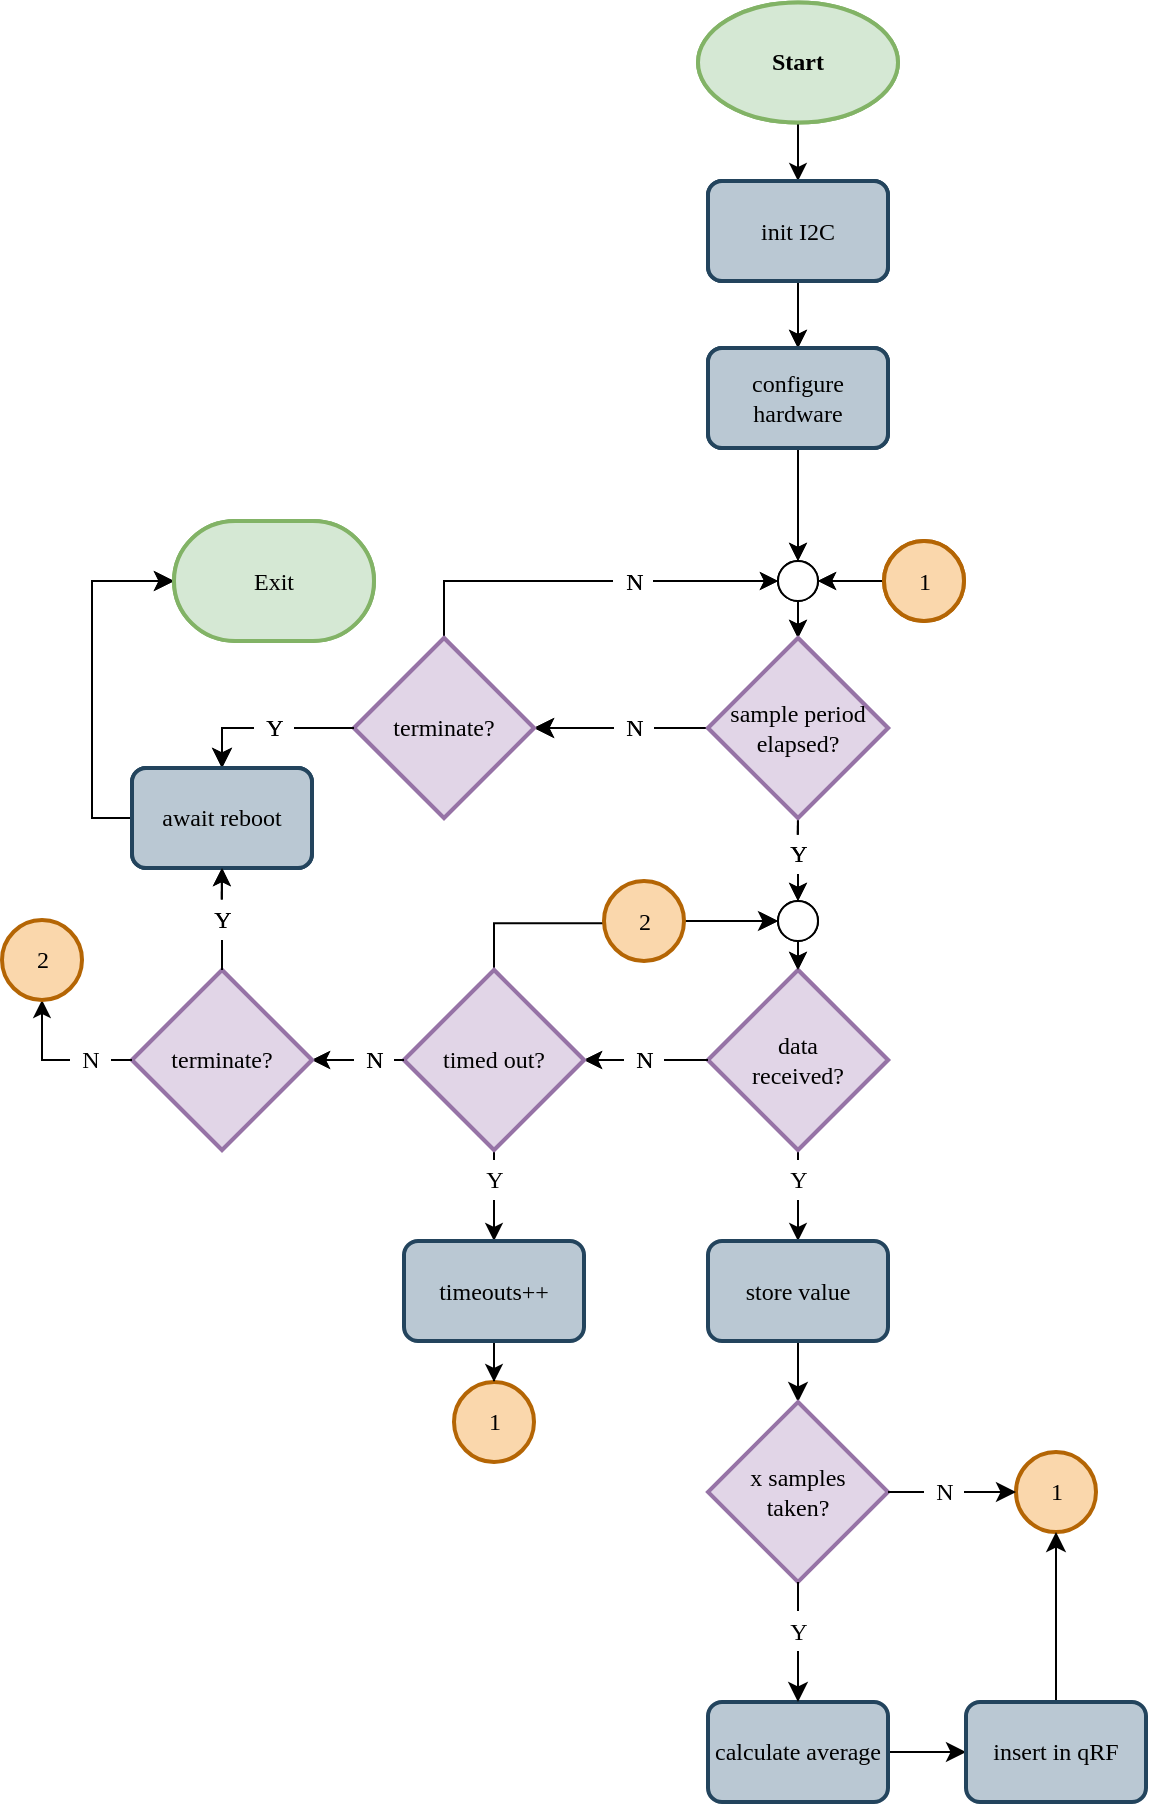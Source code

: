 <mxfile version="12.3.2" type="device" pages="1"><diagram id="vXdH0S8YqX3_sipvJm4k" name="1"><mxGraphModel dx="1673" dy="979" grid="1" gridSize="10" guides="1" tooltips="1" connect="1" arrows="1" fold="1" page="1" pageScale="1" pageWidth="1169" pageHeight="827" math="0" shadow="0"><root><mxCell id="0"/><mxCell id="1" parent="0"/><mxCell id="6Pos_xS77apvVbocdfTv-4" value="Start" style="strokeWidth=2;html=1;shape=mxgraph.flowchart.start_1;whiteSpace=wrap;fillColor=#d5e8d4;strokeColor=#82b366;fontStyle=1;fontFamily=Consolas;" parent="1" vertex="1"><mxGeometry x="624" y="230.25" width="100" height="60" as="geometry"/></mxCell><mxCell id="6Pos_xS77apvVbocdfTv-24" style="edgeStyle=orthogonalEdgeStyle;rounded=0;orthogonalLoop=1;jettySize=auto;html=1;exitX=0.5;exitY=1;exitDx=0;exitDy=0;exitPerimeter=0;entryX=0.5;entryY=0;entryDx=0;entryDy=0;fontFamily=Consolas;" parent="1" source="z_6hdoUk1kzwaXG-YL4Q-9" target="z_6hdoUk1kzwaXG-YL4Q-55" edge="1"><mxGeometry relative="1" as="geometry"><mxPoint x="672" y="844.5" as="targetPoint"/></mxGeometry></mxCell><mxCell id="hB-7Ol5vUf83jxwNDLM4-17" style="edgeStyle=orthogonalEdgeStyle;rounded=0;orthogonalLoop=1;jettySize=auto;html=1;exitX=0;exitY=0.5;exitDx=0;exitDy=0;exitPerimeter=0;fontFamily=Consolas;" parent="1" source="z_6hdoUk1kzwaXG-YL4Q-7" target="5N7eKwdQCnaQDBQl-9mk-26" edge="1"><mxGeometry relative="1" as="geometry"><mxPoint x="672" y="674.5" as="targetPoint"/><Array as="points"><mxPoint x="522" y="759.5"/></Array></mxGeometry></mxCell><mxCell id="6Pos_xS77apvVbocdfTv-21" value="data&lt;br&gt;received?" style="strokeWidth=2;html=1;shape=mxgraph.flowchart.decision;whiteSpace=wrap;fillColor=#e1d5e7;strokeColor=#9673a6;fontFamily=Consolas;" parent="1" vertex="1"><mxGeometry x="629" y="714" width="90" height="90" as="geometry"/></mxCell><mxCell id="hB-7Ol5vUf83jxwNDLM4-15" style="edgeStyle=orthogonalEdgeStyle;rounded=0;orthogonalLoop=1;jettySize=auto;html=1;exitX=0.5;exitY=1;exitDx=0;exitDy=0;exitPerimeter=0;entryX=0.5;entryY=0;entryDx=0;entryDy=0;entryPerimeter=0;fontFamily=Consolas;" parent="1" source="5N7eKwdQCnaQDBQl-9mk-2" target="6Pos_xS77apvVbocdfTv-21" edge="1"><mxGeometry relative="1" as="geometry"/></mxCell><mxCell id="HOdp4e5Cy5gZrTOKMcvI-8" style="edgeStyle=orthogonalEdgeStyle;rounded=0;orthogonalLoop=1;jettySize=auto;html=1;exitX=0.5;exitY=1;exitDx=0;exitDy=0;entryX=0.5;entryY=0;entryDx=0;entryDy=0;fontFamily=Consolas;" parent="1" source="z_6hdoUk1kzwaXG-YL4Q-53" target="z_6hdoUk1kzwaXG-YL4Q-54" edge="1"><mxGeometry relative="1" as="geometry"><mxPoint x="672" y="373.25" as="sourcePoint"/><mxPoint x="672" y="403.25" as="targetPoint"/><Array as="points"/></mxGeometry></mxCell><mxCell id="hB-7Ol5vUf83jxwNDLM4-10" style="edgeStyle=orthogonalEdgeStyle;rounded=0;orthogonalLoop=1;jettySize=auto;html=1;exitX=0.5;exitY=1;exitDx=0;exitDy=0;entryX=0.5;entryY=0;entryDx=0;entryDy=0;entryPerimeter=0;fontFamily=Consolas;" parent="1" source="5N7eKwdQCnaQDBQl-9mk-5" target="z_6hdoUk1kzwaXG-YL4Q-22" edge="1"><mxGeometry relative="1" as="geometry"><mxPoint x="671.857" y="489.143" as="sourcePoint"/><Array as="points"/><mxPoint x="672" y="543.167" as="targetPoint"/></mxGeometry></mxCell><mxCell id="5N7eKwdQCnaQDBQl-9mk-2" value="" style="ellipse;whiteSpace=wrap;html=1;aspect=fixed;fontFamily=Consolas;" parent="1" vertex="1"><mxGeometry x="664" y="679.5" width="20" height="20" as="geometry"/></mxCell><mxCell id="5N7eKwdQCnaQDBQl-9mk-3" style="edgeStyle=orthogonalEdgeStyle;rounded=0;orthogonalLoop=1;jettySize=auto;html=1;exitX=0.5;exitY=1;exitDx=0;exitDy=0;exitPerimeter=0;entryX=0.5;entryY=0;entryDx=0;entryDy=0;entryPerimeter=0;fontFamily=Consolas;" parent="1" source="6Pos_xS77apvVbocdfTv-25" target="5N7eKwdQCnaQDBQl-9mk-2" edge="1"><mxGeometry relative="1" as="geometry"><mxPoint x="672" y="658" as="sourcePoint"/><mxPoint x="672" y="690" as="targetPoint"/></mxGeometry></mxCell><mxCell id="5N7eKwdQCnaQDBQl-9mk-5" value="" style="ellipse;whiteSpace=wrap;html=1;aspect=fixed;fontFamily=Consolas;" parent="1" vertex="1"><mxGeometry x="664" y="509.5" width="20" height="20" as="geometry"/></mxCell><mxCell id="z_6hdoUk1kzwaXG-YL4Q-28" style="edgeStyle=orthogonalEdgeStyle;rounded=0;orthogonalLoop=1;jettySize=auto;html=1;exitX=0;exitY=0.5;exitDx=0;exitDy=0;exitPerimeter=0;entryX=1;entryY=0.5;entryDx=0;entryDy=0;entryPerimeter=0;startArrow=none;startFill=0;endArrow=classic;endFill=1;fontFamily=Consolas;" parent="1" source="z_6hdoUk1kzwaXG-YL4Q-31" target="z_6hdoUk1kzwaXG-YL4Q-27" edge="1"><mxGeometry relative="1" as="geometry"/></mxCell><mxCell id="z_6hdoUk1kzwaXG-YL4Q-29" style="edgeStyle=orthogonalEdgeStyle;rounded=0;orthogonalLoop=1;jettySize=auto;html=1;exitX=0.5;exitY=1;exitDx=0;exitDy=0;exitPerimeter=0;entryX=0.5;entryY=0;entryDx=0;entryDy=0;startArrow=none;startFill=0;endArrow=classic;endFill=1;fontFamily=Consolas;" parent="1" source="z_6hdoUk1kzwaXG-YL4Q-10" target="z_6hdoUk1kzwaXG-YL4Q-56" edge="1"><mxGeometry relative="1" as="geometry"><mxPoint x="522.143" y="849.357" as="targetPoint"/></mxGeometry></mxCell><mxCell id="z_6hdoUk1kzwaXG-YL4Q-46" style="edgeStyle=orthogonalEdgeStyle;rounded=0;orthogonalLoop=1;jettySize=auto;html=1;exitX=0.5;exitY=0;exitDx=0;exitDy=0;exitPerimeter=0;entryX=-0.005;entryY=0.557;entryDx=0;entryDy=0;entryPerimeter=0;startArrow=none;startFill=0;endArrow=none;endFill=0;endSize=7;fontFamily=Consolas;" parent="1" source="5N7eKwdQCnaQDBQl-9mk-26" target="5N7eKwdQCnaQDBQl-9mk-28" edge="1"><mxGeometry relative="1" as="geometry"/></mxCell><mxCell id="5N7eKwdQCnaQDBQl-9mk-26" value="timed out?" style="strokeWidth=2;html=1;shape=mxgraph.flowchart.decision;whiteSpace=wrap;fillColor=#e1d5e7;strokeColor=#9673a6;fontFamily=Consolas;" parent="1" vertex="1"><mxGeometry x="477" y="714" width="90" height="90" as="geometry"/></mxCell><mxCell id="5N7eKwdQCnaQDBQl-9mk-33" style="edgeStyle=orthogonalEdgeStyle;rounded=0;orthogonalLoop=1;jettySize=auto;html=1;endArrow=classic;endFill=1;exitX=0;exitY=0.5;exitDx=0;exitDy=0;exitPerimeter=0;fontFamily=Consolas;" parent="1" source="5N7eKwdQCnaQDBQl-9mk-32" target="5N7eKwdQCnaQDBQl-9mk-5" edge="1"><mxGeometry relative="1" as="geometry"><Array as="points"><mxPoint x="717" y="519.5"/><mxPoint x="717" y="519.5"/></Array></mxGeometry></mxCell><mxCell id="5N7eKwdQCnaQDBQl-9mk-32" value="1" style="verticalLabelPosition=middle;verticalAlign=middle;html=1;shape=mxgraph.flowchart.on-page_reference;strokeWidth=2;align=center;labelPosition=center;fillColor=#fad7ac;strokeColor=#b46504;fontFamily=Consolas;" parent="1" vertex="1"><mxGeometry x="717" y="499.5" width="40" height="40" as="geometry"/></mxCell><mxCell id="5N7eKwdQCnaQDBQl-9mk-36" style="edgeStyle=orthogonalEdgeStyle;rounded=0;orthogonalLoop=1;jettySize=auto;html=1;exitX=0.5;exitY=1;exitDx=0;exitDy=0;fontFamily=Consolas;" parent="1" source="z_6hdoUk1kzwaXG-YL4Q-54" target="5N7eKwdQCnaQDBQl-9mk-5" edge="1"><mxGeometry relative="1" as="geometry"><mxPoint x="672" y="452.75" as="sourcePoint"/><mxPoint x="632" y="509.5" as="targetPoint"/><Array as="points"/></mxGeometry></mxCell><mxCell id="5N7eKwdQCnaQDBQl-9mk-37" value="1" style="verticalLabelPosition=middle;verticalAlign=middle;html=1;shape=mxgraph.flowchart.on-page_reference;strokeWidth=2;align=center;labelPosition=center;fillColor=#fad7ac;strokeColor=#b46504;fontFamily=Consolas;" parent="1" vertex="1"><mxGeometry x="502" y="920" width="40" height="40" as="geometry"/></mxCell><mxCell id="5N7eKwdQCnaQDBQl-9mk-43" style="edgeStyle=orthogonalEdgeStyle;rounded=0;orthogonalLoop=1;jettySize=auto;html=1;endArrow=classic;endFill=1;exitX=0.5;exitY=1;exitDx=0;exitDy=0;fontFamily=Consolas;" parent="1" source="z_6hdoUk1kzwaXG-YL4Q-56" target="5N7eKwdQCnaQDBQl-9mk-37" edge="1"><mxGeometry relative="1" as="geometry"><mxPoint x="522.143" y="899.5" as="sourcePoint"/></mxGeometry></mxCell><mxCell id="z_6hdoUk1kzwaXG-YL4Q-17" style="edgeStyle=orthogonalEdgeStyle;rounded=0;orthogonalLoop=1;jettySize=auto;html=1;entryX=0;entryY=0.5;entryDx=0;entryDy=0;endArrow=classic;endFill=1;fontFamily=Consolas;" parent="1" source="hB-7Ol5vUf83jxwNDLM4-12" target="5N7eKwdQCnaQDBQl-9mk-5" edge="1"><mxGeometry relative="1" as="geometry"/></mxCell><mxCell id="z_6hdoUk1kzwaXG-YL4Q-26" value="" style="edgeStyle=orthogonalEdgeStyle;rounded=0;orthogonalLoop=1;jettySize=auto;html=1;startArrow=none;startFill=0;endArrow=none;endFill=0;entryX=0.5;entryY=1;entryDx=0;entryDy=0;entryPerimeter=0;exitX=0.495;exitY=0.019;exitDx=0;exitDy=0;exitPerimeter=0;fontFamily=Consolas;" parent="1" source="6Pos_xS77apvVbocdfTv-25" target="z_6hdoUk1kzwaXG-YL4Q-22" edge="1"><mxGeometry relative="1" as="geometry"><mxPoint x="672" y="648.5" as="sourcePoint"/><Array as="points"/></mxGeometry></mxCell><mxCell id="6Pos_xS77apvVbocdfTv-25" value="Y" style="text;html=1;align=center;verticalAlign=middle;resizable=0;points=[];;autosize=1;fontFamily=Consolas;" parent="1" vertex="1"><mxGeometry x="664" y="646" width="20" height="20" as="geometry"/></mxCell><mxCell id="z_6hdoUk1kzwaXG-YL4Q-48" value="" style="edgeStyle=orthogonalEdgeStyle;rounded=0;orthogonalLoop=1;jettySize=auto;html=1;startArrow=none;startFill=0;endArrow=classic;endFill=1;endSize=7;fontFamily=Consolas;" parent="1" source="5N7eKwdQCnaQDBQl-9mk-28" target="5N7eKwdQCnaQDBQl-9mk-2" edge="1"><mxGeometry relative="1" as="geometry"><mxPoint x="687" y="689.5" as="targetPoint"/></mxGeometry></mxCell><mxCell id="5N7eKwdQCnaQDBQl-9mk-28" value="N" style="text;html=1;align=center;verticalAlign=middle;resizable=0;points=[];;autosize=1;fontFamily=Consolas;" parent="1" vertex="1"><mxGeometry x="587" y="679.5" width="20" height="20" as="geometry"/></mxCell><mxCell id="z_6hdoUk1kzwaXG-YL4Q-7" value="N" style="text;html=1;align=center;verticalAlign=middle;resizable=0;points=[];;autosize=1;fontFamily=Consolas;" parent="1" vertex="1"><mxGeometry x="587" y="749" width="20" height="20" as="geometry"/></mxCell><mxCell id="z_6hdoUk1kzwaXG-YL4Q-8" style="edgeStyle=orthogonalEdgeStyle;rounded=0;orthogonalLoop=1;jettySize=auto;html=1;exitX=0;exitY=0.5;exitDx=0;exitDy=0;exitPerimeter=0;endArrow=none;endFill=0;fontFamily=Consolas;" parent="1" source="6Pos_xS77apvVbocdfTv-21" target="z_6hdoUk1kzwaXG-YL4Q-7" edge="1"><mxGeometry relative="1" as="geometry"><mxPoint x="567" y="758.929" as="targetPoint"/><Array as="points"><mxPoint x="607" y="759.5"/></Array><mxPoint x="627.286" y="758.929" as="sourcePoint"/></mxGeometry></mxCell><mxCell id="z_6hdoUk1kzwaXG-YL4Q-9" value="Y" style="text;html=1;align=center;verticalAlign=middle;resizable=0;points=[];;autosize=1;fontFamily=Consolas;" parent="1" vertex="1"><mxGeometry x="664" y="809" width="20" height="20" as="geometry"/></mxCell><mxCell id="z_6hdoUk1kzwaXG-YL4Q-11" style="edgeStyle=orthogonalEdgeStyle;rounded=0;orthogonalLoop=1;jettySize=auto;html=1;exitX=0.5;exitY=1;exitDx=0;exitDy=0;exitPerimeter=0;endArrow=none;endFill=0;fontFamily=Consolas;" parent="1" source="6Pos_xS77apvVbocdfTv-21" target="z_6hdoUk1kzwaXG-YL4Q-9" edge="1"><mxGeometry relative="1" as="geometry"><mxPoint x="672.034" y="844.5" as="targetPoint"/><mxPoint x="672.034" y="803.948" as="sourcePoint"/><Array as="points"><mxPoint x="672" y="814.5"/><mxPoint x="672" y="814.5"/></Array></mxGeometry></mxCell><mxCell id="hB-7Ol5vUf83jxwNDLM4-12" value="N" style="text;html=1;align=center;verticalAlign=middle;resizable=0;points=[];;autosize=1;fontFamily=Consolas;" parent="1" vertex="1"><mxGeometry x="581.5" y="509.5" width="20" height="20" as="geometry"/></mxCell><mxCell id="z_6hdoUk1kzwaXG-YL4Q-18" style="edgeStyle=orthogonalEdgeStyle;rounded=0;orthogonalLoop=1;jettySize=auto;html=1;exitX=0.5;exitY=0;exitDx=0;exitDy=0;exitPerimeter=0;entryX=0;entryY=0.5;entryDx=0;entryDy=0;endArrow=none;endFill=0;fontFamily=Consolas;" parent="1" source="z_6hdoUk1kzwaXG-YL4Q-23" target="hB-7Ol5vUf83jxwNDLM4-12" edge="1"><mxGeometry relative="1" as="geometry"><mxPoint x="494.5" y="543.167" as="sourcePoint"/><mxPoint x="662.143" y="519.69" as="targetPoint"/></mxGeometry></mxCell><mxCell id="z_6hdoUk1kzwaXG-YL4Q-63" style="edgeStyle=orthogonalEdgeStyle;rounded=0;orthogonalLoop=1;jettySize=auto;html=1;entryX=1;entryY=0.5;entryDx=0;entryDy=0;entryPerimeter=0;startArrow=none;startFill=0;endArrow=classic;endFill=1;endSize=7;fontFamily=Consolas;" parent="1" source="z_6hdoUk1kzwaXG-YL4Q-20" target="z_6hdoUk1kzwaXG-YL4Q-23" edge="1"><mxGeometry relative="1" as="geometry"/></mxCell><mxCell id="z_6hdoUk1kzwaXG-YL4Q-20" value="N" style="text;html=1;align=center;verticalAlign=middle;resizable=0;points=[];;autosize=1;fontFamily=Consolas;" parent="1" vertex="1"><mxGeometry x="582" y="583" width="20" height="20" as="geometry"/></mxCell><mxCell id="bEtiJXINlBDzAw9OZhvo-2" style="edgeStyle=orthogonalEdgeStyle;rounded=0;orthogonalLoop=1;jettySize=auto;html=1;exitX=0;exitY=0.5;exitDx=0;exitDy=0;exitPerimeter=0;fontFamily=Consolas;endArrow=none;endFill=0;" parent="1" source="z_6hdoUk1kzwaXG-YL4Q-22" target="z_6hdoUk1kzwaXG-YL4Q-20" edge="1"><mxGeometry relative="1" as="geometry"/></mxCell><mxCell id="z_6hdoUk1kzwaXG-YL4Q-22" value="sample period&lt;br&gt;elapsed?" style="strokeWidth=2;html=1;shape=mxgraph.flowchart.decision;whiteSpace=wrap;fillColor=#e1d5e7;strokeColor=#9673a6;fontFamily=Consolas;" parent="1" vertex="1"><mxGeometry x="629" y="548" width="90" height="90" as="geometry"/></mxCell><mxCell id="z_6hdoUk1kzwaXG-YL4Q-37" style="edgeStyle=orthogonalEdgeStyle;rounded=0;orthogonalLoop=1;jettySize=auto;html=1;exitX=0;exitY=0.5;exitDx=0;exitDy=0;exitPerimeter=0;entryX=0.5;entryY=0;entryDx=0;entryDy=0;startArrow=none;startFill=0;endArrow=classic;endFill=1;endSize=7;fontFamily=Consolas;" parent="1" source="z_6hdoUk1kzwaXG-YL4Q-39" target="z_6hdoUk1kzwaXG-YL4Q-35" edge="1"><mxGeometry relative="1" as="geometry"/></mxCell><mxCell id="z_6hdoUk1kzwaXG-YL4Q-23" value="terminate?" style="strokeWidth=2;html=1;shape=mxgraph.flowchart.decision;whiteSpace=wrap;fillColor=#e1d5e7;strokeColor=#9673a6;fontFamily=Consolas;" parent="1" vertex="1"><mxGeometry x="452" y="548" width="90" height="90" as="geometry"/></mxCell><mxCell id="z_6hdoUk1kzwaXG-YL4Q-27" value="terminate?" style="strokeWidth=2;html=1;shape=mxgraph.flowchart.decision;whiteSpace=wrap;fillColor=#e1d5e7;strokeColor=#9673a6;fontFamily=Consolas;" parent="1" vertex="1"><mxGeometry x="341" y="714" width="90" height="90" as="geometry"/></mxCell><mxCell id="z_6hdoUk1kzwaXG-YL4Q-10" value="Y" style="text;html=1;align=center;verticalAlign=middle;resizable=0;points=[];;autosize=1;fontFamily=Consolas;" parent="1" vertex="1"><mxGeometry x="512" y="809" width="20" height="20" as="geometry"/></mxCell><mxCell id="z_6hdoUk1kzwaXG-YL4Q-30" style="edgeStyle=orthogonalEdgeStyle;rounded=0;orthogonalLoop=1;jettySize=auto;html=1;exitX=0.5;exitY=1;exitDx=0;exitDy=0;exitPerimeter=0;entryX=0.5;entryY=0;entryDx=0;entryDy=0;startArrow=none;startFill=0;endArrow=none;endFill=0;fontFamily=Consolas;" parent="1" source="5N7eKwdQCnaQDBQl-9mk-26" target="z_6hdoUk1kzwaXG-YL4Q-10" edge="1"><mxGeometry relative="1" as="geometry"><mxPoint x="522" y="804.167" as="sourcePoint"/><mxPoint x="522" y="849.5" as="targetPoint"/></mxGeometry></mxCell><mxCell id="z_6hdoUk1kzwaXG-YL4Q-31" value="N" style="text;html=1;align=center;verticalAlign=middle;resizable=0;points=[];;autosize=1;fontFamily=Consolas;" parent="1" vertex="1"><mxGeometry x="452" y="749" width="20" height="20" as="geometry"/></mxCell><mxCell id="z_6hdoUk1kzwaXG-YL4Q-32" style="edgeStyle=orthogonalEdgeStyle;rounded=0;orthogonalLoop=1;jettySize=auto;html=1;exitX=0;exitY=0.5;exitDx=0;exitDy=0;exitPerimeter=0;entryX=1;entryY=0.5;entryDx=0;entryDy=0;entryPerimeter=0;startArrow=none;startFill=0;endArrow=none;endFill=0;fontFamily=Consolas;" parent="1" source="5N7eKwdQCnaQDBQl-9mk-26" target="z_6hdoUk1kzwaXG-YL4Q-31" edge="1"><mxGeometry relative="1" as="geometry"><mxPoint x="477" y="759.167" as="sourcePoint"/><mxPoint x="431" y="759.167" as="targetPoint"/></mxGeometry></mxCell><mxCell id="z_6hdoUk1kzwaXG-YL4Q-38" style="edgeStyle=orthogonalEdgeStyle;rounded=0;orthogonalLoop=1;jettySize=auto;html=1;exitX=0.5;exitY=1;exitDx=0;exitDy=0;startArrow=none;startFill=0;endArrow=none;endFill=0;endSize=7;fontFamily=Consolas;" parent="1" source="z_6hdoUk1kzwaXG-YL4Q-41" target="z_6hdoUk1kzwaXG-YL4Q-27" edge="1"><mxGeometry relative="1" as="geometry"><Array as="points"><mxPoint x="386" y="709.5"/><mxPoint x="386" y="709.5"/></Array></mxGeometry></mxCell><mxCell id="z_6hdoUk1kzwaXG-YL4Q-44" style="edgeStyle=orthogonalEdgeStyle;rounded=0;orthogonalLoop=1;jettySize=auto;html=1;exitX=0;exitY=0.5;exitDx=0;exitDy=0;entryX=0;entryY=0.5;entryDx=0;entryDy=0;entryPerimeter=0;startArrow=none;startFill=0;endArrow=classic;endFill=1;endSize=7;fontFamily=Consolas;" parent="1" source="z_6hdoUk1kzwaXG-YL4Q-35" target="z_6hdoUk1kzwaXG-YL4Q-36" edge="1"><mxGeometry relative="1" as="geometry"/></mxCell><mxCell id="z_6hdoUk1kzwaXG-YL4Q-35" value="soft shutdown" style="rounded=1;whiteSpace=wrap;html=1;absoluteArcSize=1;arcSize=14;strokeWidth=2;fillColor=#bac8d3;strokeColor=#23445d;fontFamily=Consolas;" parent="1" vertex="1"><mxGeometry x="341" y="613" width="90" height="50" as="geometry"/></mxCell><mxCell id="z_6hdoUk1kzwaXG-YL4Q-36" value="Exit" style="strokeWidth=2;html=1;shape=mxgraph.flowchart.terminator;whiteSpace=wrap;fillColor=#d5e8d4;strokeColor=#82b366;fontFamily=Consolas;" parent="1" vertex="1"><mxGeometry x="362" y="489.5" width="100" height="60" as="geometry"/></mxCell><mxCell id="z_6hdoUk1kzwaXG-YL4Q-39" value="Y" style="text;html=1;align=center;verticalAlign=middle;resizable=0;points=[];;autosize=1;fontFamily=Consolas;" parent="1" vertex="1"><mxGeometry x="402" y="583" width="20" height="20" as="geometry"/></mxCell><mxCell id="z_6hdoUk1kzwaXG-YL4Q-40" style="edgeStyle=orthogonalEdgeStyle;rounded=0;orthogonalLoop=1;jettySize=auto;html=1;exitX=0;exitY=0.5;exitDx=0;exitDy=0;exitPerimeter=0;startArrow=none;startFill=0;endArrow=none;endFill=0;endSize=7;fontFamily=Consolas;" parent="1" source="z_6hdoUk1kzwaXG-YL4Q-23" target="z_6hdoUk1kzwaXG-YL4Q-39" edge="1"><mxGeometry relative="1" as="geometry"><mxPoint x="452.143" y="593.024" as="sourcePoint"/><mxPoint x="385.952" y="623.024" as="targetPoint"/></mxGeometry></mxCell><mxCell id="z_6hdoUk1kzwaXG-YL4Q-41" value="Y" style="text;html=1;align=center;verticalAlign=middle;resizable=0;points=[];;autosize=1;fontFamily=Consolas;" parent="1" vertex="1"><mxGeometry x="376" y="679" width="20" height="20" as="geometry"/></mxCell><mxCell id="z_6hdoUk1kzwaXG-YL4Q-42" style="edgeStyle=orthogonalEdgeStyle;rounded=0;orthogonalLoop=1;jettySize=auto;html=1;exitX=0.5;exitY=1;exitDx=0;exitDy=0;startArrow=classic;startFill=1;endArrow=none;endFill=0;endSize=7;entryX=0.495;entryY=-0.014;entryDx=0;entryDy=0;entryPerimeter=0;fontFamily=Consolas;" parent="1" source="z_6hdoUk1kzwaXG-YL4Q-35" target="z_6hdoUk1kzwaXG-YL4Q-41" edge="1"><mxGeometry relative="1" as="geometry"><mxPoint x="386.065" y="673.081" as="sourcePoint"/><mxPoint x="386.065" y="714.0" as="targetPoint"/></mxGeometry></mxCell><mxCell id="z_6hdoUk1kzwaXG-YL4Q-49" value="1" style="verticalLabelPosition=middle;verticalAlign=middle;html=1;shape=mxgraph.flowchart.on-page_reference;strokeWidth=2;align=center;labelPosition=center;fillColor=#fad7ac;strokeColor=#b46504;fontFamily=Consolas;" parent="1" vertex="1"><mxGeometry x="783" y="955" width="40" height="40" as="geometry"/></mxCell><mxCell id="z_6hdoUk1kzwaXG-YL4Q-53" value="init I2C" style="rounded=1;whiteSpace=wrap;html=1;absoluteArcSize=1;arcSize=14;strokeWidth=2;fillColor=#bac8d3;strokeColor=#23445d;fontFamily=Consolas;" parent="1" vertex="1"><mxGeometry x="629" y="319.5" width="90" height="50" as="geometry"/></mxCell><mxCell id="z_6hdoUk1kzwaXG-YL4Q-54" value="configure hardware" style="rounded=1;whiteSpace=wrap;html=1;absoluteArcSize=1;arcSize=14;strokeWidth=2;fillColor=#bac8d3;strokeColor=#23445d;fontFamily=Consolas;" parent="1" vertex="1"><mxGeometry x="629" y="403" width="90" height="50" as="geometry"/></mxCell><mxCell id="z_6hdoUk1kzwaXG-YL4Q-65" style="edgeStyle=orthogonalEdgeStyle;rounded=0;orthogonalLoop=1;jettySize=auto;html=1;exitX=0.5;exitY=1;exitDx=0;exitDy=0;entryX=0.5;entryY=0;entryDx=0;entryDy=0;entryPerimeter=0;startArrow=none;startFill=0;endArrow=classic;endFill=1;endSize=7;fontFamily=Consolas;" parent="1" source="z_6hdoUk1kzwaXG-YL4Q-55" target="z_6hdoUk1kzwaXG-YL4Q-64" edge="1"><mxGeometry relative="1" as="geometry"/></mxCell><mxCell id="z_6hdoUk1kzwaXG-YL4Q-55" value="store value" style="rounded=1;whiteSpace=wrap;html=1;absoluteArcSize=1;arcSize=14;strokeWidth=2;fillColor=#bac8d3;strokeColor=#23445d;fontFamily=Consolas;" parent="1" vertex="1"><mxGeometry x="629" y="849.5" width="90" height="50" as="geometry"/></mxCell><mxCell id="z_6hdoUk1kzwaXG-YL4Q-56" value="timeouts++" style="rounded=1;whiteSpace=wrap;html=1;absoluteArcSize=1;arcSize=14;strokeWidth=2;fillColor=#bac8d3;strokeColor=#23445d;fontFamily=Consolas;" parent="1" vertex="1"><mxGeometry x="477" y="849.5" width="90" height="50" as="geometry"/></mxCell><mxCell id="z_6hdoUk1kzwaXG-YL4Q-59" style="edgeStyle=orthogonalEdgeStyle;rounded=0;orthogonalLoop=1;jettySize=auto;html=1;exitX=1;exitY=0.5;exitDx=0;exitDy=0;entryX=0;entryY=0.5;entryDx=0;entryDy=0;startArrow=none;startFill=0;endArrow=classic;endFill=1;endSize=7;fontFamily=Consolas;" parent="1" source="z_6hdoUk1kzwaXG-YL4Q-57" target="z_6hdoUk1kzwaXG-YL4Q-58" edge="1"><mxGeometry relative="1" as="geometry"/></mxCell><mxCell id="z_6hdoUk1kzwaXG-YL4Q-57" value="calculate average" style="rounded=1;whiteSpace=wrap;html=1;absoluteArcSize=1;arcSize=14;strokeWidth=2;fillColor=#bac8d3;strokeColor=#23445d;fontFamily=Consolas;" parent="1" vertex="1"><mxGeometry x="629" y="1080" width="90" height="50" as="geometry"/></mxCell><mxCell id="z_6hdoUk1kzwaXG-YL4Q-60" style="edgeStyle=orthogonalEdgeStyle;rounded=0;orthogonalLoop=1;jettySize=auto;html=1;exitX=0.5;exitY=0;exitDx=0;exitDy=0;entryX=0.5;entryY=1;entryDx=0;entryDy=0;entryPerimeter=0;startArrow=none;startFill=0;endArrow=classic;endFill=1;endSize=7;fontFamily=Consolas;" parent="1" source="z_6hdoUk1kzwaXG-YL4Q-58" target="z_6hdoUk1kzwaXG-YL4Q-49" edge="1"><mxGeometry relative="1" as="geometry"/></mxCell><mxCell id="z_6hdoUk1kzwaXG-YL4Q-58" value="insert in qRF" style="rounded=1;whiteSpace=wrap;html=1;absoluteArcSize=1;arcSize=14;strokeWidth=2;fillColor=#bac8d3;strokeColor=#23445d;fontFamily=Consolas;" parent="1" vertex="1"><mxGeometry x="758" y="1080" width="90" height="50" as="geometry"/></mxCell><mxCell id="z_6hdoUk1kzwaXG-YL4Q-68" style="edgeStyle=orthogonalEdgeStyle;rounded=0;orthogonalLoop=1;jettySize=auto;html=1;exitX=1;exitY=0.5;exitDx=0;exitDy=0;exitPerimeter=0;entryX=0;entryY=0.5;entryDx=0;entryDy=0;entryPerimeter=0;startArrow=none;startFill=0;endArrow=classic;endFill=1;endSize=7;fontFamily=Consolas;" parent="1" source="z_6hdoUk1kzwaXG-YL4Q-69" target="z_6hdoUk1kzwaXG-YL4Q-49" edge="1"><mxGeometry relative="1" as="geometry"/></mxCell><mxCell id="z_6hdoUk1kzwaXG-YL4Q-71" style="edgeStyle=orthogonalEdgeStyle;rounded=0;orthogonalLoop=1;jettySize=auto;html=1;exitX=0.5;exitY=1;exitDx=0;exitDy=0;exitPerimeter=0;entryX=0.5;entryY=0;entryDx=0;entryDy=0;startArrow=none;startFill=0;endArrow=classic;endFill=1;endSize=7;fontFamily=Consolas;" parent="1" source="z_6hdoUk1kzwaXG-YL4Q-70" target="z_6hdoUk1kzwaXG-YL4Q-57" edge="1"><mxGeometry relative="1" as="geometry"/></mxCell><mxCell id="z_6hdoUk1kzwaXG-YL4Q-64" value="x samples &lt;br&gt;taken?" style="strokeWidth=2;html=1;shape=mxgraph.flowchart.decision;whiteSpace=wrap;fillColor=#e1d5e7;strokeColor=#9673a6;fontFamily=Consolas;" parent="1" vertex="1"><mxGeometry x="629" y="930" width="90" height="90" as="geometry"/></mxCell><mxCell id="z_6hdoUk1kzwaXG-YL4Q-70" value="Y" style="text;html=1;align=center;verticalAlign=middle;resizable=0;points=[];;autosize=1;fontFamily=Consolas;" parent="1" vertex="1"><mxGeometry x="664" y="1034.5" width="20" height="20" as="geometry"/></mxCell><mxCell id="z_6hdoUk1kzwaXG-YL4Q-72" style="edgeStyle=orthogonalEdgeStyle;rounded=0;orthogonalLoop=1;jettySize=auto;html=1;exitX=0.5;exitY=1;exitDx=0;exitDy=0;exitPerimeter=0;entryX=0.5;entryY=0;entryDx=0;entryDy=0;startArrow=none;startFill=0;endArrow=none;endFill=0;endSize=7;fontFamily=Consolas;" parent="1" source="z_6hdoUk1kzwaXG-YL4Q-64" target="z_6hdoUk1kzwaXG-YL4Q-70" edge="1"><mxGeometry relative="1" as="geometry"><mxPoint x="674.2" y="1020.2" as="sourcePoint"/><mxPoint x="674.2" y="1080.2" as="targetPoint"/></mxGeometry></mxCell><mxCell id="z_6hdoUk1kzwaXG-YL4Q-69" value="N" style="text;html=1;align=center;verticalAlign=middle;resizable=0;points=[];;autosize=1;fontFamily=Consolas;" parent="1" vertex="1"><mxGeometry x="737" y="965" width="20" height="20" as="geometry"/></mxCell><mxCell id="z_6hdoUk1kzwaXG-YL4Q-73" style="edgeStyle=orthogonalEdgeStyle;rounded=0;orthogonalLoop=1;jettySize=auto;html=1;exitX=1;exitY=0.5;exitDx=0;exitDy=0;exitPerimeter=0;entryX=0;entryY=0.5;entryDx=0;entryDy=0;entryPerimeter=0;startArrow=none;startFill=0;endArrow=none;endFill=0;endSize=7;fontFamily=Consolas;" parent="1" source="z_6hdoUk1kzwaXG-YL4Q-64" target="z_6hdoUk1kzwaXG-YL4Q-69" edge="1"><mxGeometry relative="1" as="geometry"><mxPoint x="719" y="975" as="sourcePoint"/><mxPoint x="783" y="975" as="targetPoint"/></mxGeometry></mxCell><mxCell id="9Xmy3GOA0YMjoC60jh7W-50" style="edgeStyle=orthogonalEdgeStyle;rounded=0;orthogonalLoop=1;jettySize=auto;html=1;exitX=0.5;exitY=1;exitDx=0;exitDy=0;exitPerimeter=0;entryX=0.5;entryY=0;entryDx=0;entryDy=0;" edge="1" parent="1" source="9Xmy3GOA0YMjoC60jh7W-2" target="9Xmy3GOA0YMjoC60jh7W-43"><mxGeometry relative="1" as="geometry"/></mxCell><mxCell id="9Xmy3GOA0YMjoC60jh7W-2" value="Start" style="strokeWidth=2;html=1;shape=mxgraph.flowchart.start_1;whiteSpace=wrap;fillColor=#d5e8d4;strokeColor=#82b366;fontStyle=1;fontFamily=Consolas;" vertex="1" parent="1"><mxGeometry x="624" y="230.25" width="100" height="60" as="geometry"/></mxCell><mxCell id="9Xmy3GOA0YMjoC60jh7W-3" style="edgeStyle=orthogonalEdgeStyle;rounded=0;orthogonalLoop=1;jettySize=auto;html=1;exitX=0;exitY=0.5;exitDx=0;exitDy=0;exitPerimeter=0;fontFamily=Consolas;" edge="1" parent="1" source="9Xmy3GOA0YMjoC60jh7W-21" target="9Xmy3GOA0YMjoC60jh7W-12"><mxGeometry relative="1" as="geometry"><mxPoint x="672" y="674.5" as="targetPoint"/><Array as="points"><mxPoint x="522" y="759.5"/></Array></mxGeometry></mxCell><mxCell id="9Xmy3GOA0YMjoC60jh7W-4" value="data&lt;br&gt;received?" style="strokeWidth=2;html=1;shape=mxgraph.flowchart.decision;whiteSpace=wrap;fillColor=#e1d5e7;strokeColor=#9673a6;fontFamily=Consolas;" vertex="1" parent="1"><mxGeometry x="629" y="714" width="90" height="90" as="geometry"/></mxCell><mxCell id="9Xmy3GOA0YMjoC60jh7W-5" style="edgeStyle=orthogonalEdgeStyle;rounded=0;orthogonalLoop=1;jettySize=auto;html=1;exitX=0.5;exitY=1;exitDx=0;exitDy=0;exitPerimeter=0;entryX=0.5;entryY=0;entryDx=0;entryDy=0;entryPerimeter=0;fontFamily=Consolas;" edge="1" parent="1" source="9Xmy3GOA0YMjoC60jh7W-8" target="9Xmy3GOA0YMjoC60jh7W-4"><mxGeometry relative="1" as="geometry"/></mxCell><mxCell id="9Xmy3GOA0YMjoC60jh7W-6" style="edgeStyle=orthogonalEdgeStyle;rounded=0;orthogonalLoop=1;jettySize=auto;html=1;exitX=0.5;exitY=1;exitDx=0;exitDy=0;entryX=0.5;entryY=0;entryDx=0;entryDy=0;fontFamily=Consolas;" edge="1" parent="1" source="9Xmy3GOA0YMjoC60jh7W-43" target="9Xmy3GOA0YMjoC60jh7W-44"><mxGeometry relative="1" as="geometry"><mxPoint x="672" y="373.25" as="sourcePoint"/><mxPoint x="672" y="403.25" as="targetPoint"/><Array as="points"/></mxGeometry></mxCell><mxCell id="9Xmy3GOA0YMjoC60jh7W-7" style="edgeStyle=orthogonalEdgeStyle;rounded=0;orthogonalLoop=1;jettySize=auto;html=1;exitX=0.5;exitY=1;exitDx=0;exitDy=0;entryX=0.5;entryY=0;entryDx=0;entryDy=0;entryPerimeter=0;fontFamily=Consolas;" edge="1" parent="1" source="9Xmy3GOA0YMjoC60jh7W-10" target="9Xmy3GOA0YMjoC60jh7W-28"><mxGeometry relative="1" as="geometry"><mxPoint x="671.857" y="489.143" as="sourcePoint"/><Array as="points"/><mxPoint x="672" y="543.167" as="targetPoint"/></mxGeometry></mxCell><mxCell id="9Xmy3GOA0YMjoC60jh7W-8" value="" style="ellipse;whiteSpace=wrap;html=1;aspect=fixed;fontFamily=Consolas;" vertex="1" parent="1"><mxGeometry x="664" y="679.5" width="20" height="20" as="geometry"/></mxCell><mxCell id="9Xmy3GOA0YMjoC60jh7W-9" style="edgeStyle=orthogonalEdgeStyle;rounded=0;orthogonalLoop=1;jettySize=auto;html=1;exitX=0.5;exitY=1;exitDx=0;exitDy=0;exitPerimeter=0;entryX=0.5;entryY=0;entryDx=0;entryDy=0;entryPerimeter=0;fontFamily=Consolas;" edge="1" parent="1" source="9Xmy3GOA0YMjoC60jh7W-20" target="9Xmy3GOA0YMjoC60jh7W-8"><mxGeometry relative="1" as="geometry"><mxPoint x="672" y="658" as="sourcePoint"/><mxPoint x="672" y="690" as="targetPoint"/></mxGeometry></mxCell><mxCell id="9Xmy3GOA0YMjoC60jh7W-10" value="" style="ellipse;whiteSpace=wrap;html=1;aspect=fixed;fontFamily=Consolas;" vertex="1" parent="1"><mxGeometry x="664" y="509.5" width="20" height="20" as="geometry"/></mxCell><mxCell id="9Xmy3GOA0YMjoC60jh7W-11" style="edgeStyle=orthogonalEdgeStyle;rounded=0;orthogonalLoop=1;jettySize=auto;html=1;exitX=0;exitY=0.5;exitDx=0;exitDy=0;exitPerimeter=0;entryX=1;entryY=0.5;entryDx=0;entryDy=0;entryPerimeter=0;startArrow=none;startFill=0;endArrow=classic;endFill=1;fontFamily=Consolas;" edge="1" parent="1" source="9Xmy3GOA0YMjoC60jh7W-33" target="9Xmy3GOA0YMjoC60jh7W-32"><mxGeometry relative="1" as="geometry"/></mxCell><mxCell id="9Xmy3GOA0YMjoC60jh7W-12" value="timed out?" style="strokeWidth=2;html=1;shape=mxgraph.flowchart.decision;whiteSpace=wrap;fillColor=#e1d5e7;strokeColor=#9673a6;fontFamily=Consolas;" vertex="1" parent="1"><mxGeometry x="477" y="714" width="90" height="90" as="geometry"/></mxCell><mxCell id="9Xmy3GOA0YMjoC60jh7W-13" style="edgeStyle=orthogonalEdgeStyle;rounded=0;orthogonalLoop=1;jettySize=auto;html=1;endArrow=classic;endFill=1;exitX=0;exitY=0.5;exitDx=0;exitDy=0;exitPerimeter=0;fontFamily=Consolas;" edge="1" parent="1" source="9Xmy3GOA0YMjoC60jh7W-14" target="9Xmy3GOA0YMjoC60jh7W-10"><mxGeometry relative="1" as="geometry"><Array as="points"><mxPoint x="717" y="519.5"/><mxPoint x="717" y="519.5"/></Array></mxGeometry></mxCell><mxCell id="9Xmy3GOA0YMjoC60jh7W-14" value="1" style="verticalLabelPosition=middle;verticalAlign=middle;html=1;shape=mxgraph.flowchart.on-page_reference;strokeWidth=2;align=center;labelPosition=center;fillColor=#fad7ac;strokeColor=#b46504;fontFamily=Consolas;" vertex="1" parent="1"><mxGeometry x="717" y="499.5" width="40" height="40" as="geometry"/></mxCell><mxCell id="9Xmy3GOA0YMjoC60jh7W-15" style="edgeStyle=orthogonalEdgeStyle;rounded=0;orthogonalLoop=1;jettySize=auto;html=1;exitX=0.5;exitY=1;exitDx=0;exitDy=0;fontFamily=Consolas;" edge="1" parent="1" source="9Xmy3GOA0YMjoC60jh7W-44" target="9Xmy3GOA0YMjoC60jh7W-10"><mxGeometry relative="1" as="geometry"><mxPoint x="672" y="452.75" as="sourcePoint"/><mxPoint x="632" y="509.5" as="targetPoint"/><Array as="points"/></mxGeometry></mxCell><mxCell id="9Xmy3GOA0YMjoC60jh7W-18" style="edgeStyle=orthogonalEdgeStyle;rounded=0;orthogonalLoop=1;jettySize=auto;html=1;entryX=0;entryY=0.5;entryDx=0;entryDy=0;endArrow=classic;endFill=1;fontFamily=Consolas;" edge="1" parent="1" source="9Xmy3GOA0YMjoC60jh7W-23" target="9Xmy3GOA0YMjoC60jh7W-10"><mxGeometry relative="1" as="geometry"/></mxCell><mxCell id="9Xmy3GOA0YMjoC60jh7W-19" value="" style="edgeStyle=orthogonalEdgeStyle;rounded=0;orthogonalLoop=1;jettySize=auto;html=1;startArrow=none;startFill=0;endArrow=none;endFill=0;entryX=0.5;entryY=1;entryDx=0;entryDy=0;entryPerimeter=0;exitX=0.495;exitY=0.019;exitDx=0;exitDy=0;exitPerimeter=0;fontFamily=Consolas;" edge="1" parent="1" source="9Xmy3GOA0YMjoC60jh7W-20" target="9Xmy3GOA0YMjoC60jh7W-28"><mxGeometry relative="1" as="geometry"><mxPoint x="672" y="648.5" as="sourcePoint"/><Array as="points"/></mxGeometry></mxCell><mxCell id="9Xmy3GOA0YMjoC60jh7W-20" value="Y" style="text;html=1;align=center;verticalAlign=middle;resizable=0;points=[];;autosize=1;fontFamily=Consolas;" vertex="1" parent="1"><mxGeometry x="664" y="646" width="20" height="20" as="geometry"/></mxCell><mxCell id="9Xmy3GOA0YMjoC60jh7W-21" value="N" style="text;html=1;align=center;verticalAlign=middle;resizable=0;points=[];;autosize=1;fontFamily=Consolas;" vertex="1" parent="1"><mxGeometry x="587" y="749" width="20" height="20" as="geometry"/></mxCell><mxCell id="9Xmy3GOA0YMjoC60jh7W-22" style="edgeStyle=orthogonalEdgeStyle;rounded=0;orthogonalLoop=1;jettySize=auto;html=1;exitX=0;exitY=0.5;exitDx=0;exitDy=0;exitPerimeter=0;endArrow=none;endFill=0;fontFamily=Consolas;" edge="1" parent="1" source="9Xmy3GOA0YMjoC60jh7W-4" target="9Xmy3GOA0YMjoC60jh7W-21"><mxGeometry relative="1" as="geometry"><mxPoint x="567" y="758.929" as="targetPoint"/><Array as="points"><mxPoint x="607" y="759.5"/></Array><mxPoint x="627.286" y="758.929" as="sourcePoint"/></mxGeometry></mxCell><mxCell id="9Xmy3GOA0YMjoC60jh7W-23" value="N" style="text;html=1;align=center;verticalAlign=middle;resizable=0;points=[];;autosize=1;fontFamily=Consolas;" vertex="1" parent="1"><mxGeometry x="581.5" y="509.5" width="20" height="20" as="geometry"/></mxCell><mxCell id="9Xmy3GOA0YMjoC60jh7W-24" style="edgeStyle=orthogonalEdgeStyle;rounded=0;orthogonalLoop=1;jettySize=auto;html=1;exitX=0.5;exitY=0;exitDx=0;exitDy=0;exitPerimeter=0;entryX=0;entryY=0.5;entryDx=0;entryDy=0;endArrow=none;endFill=0;fontFamily=Consolas;" edge="1" parent="1" source="9Xmy3GOA0YMjoC60jh7W-30" target="9Xmy3GOA0YMjoC60jh7W-23"><mxGeometry relative="1" as="geometry"><mxPoint x="494.5" y="543.167" as="sourcePoint"/><mxPoint x="662.143" y="519.69" as="targetPoint"/></mxGeometry></mxCell><mxCell id="9Xmy3GOA0YMjoC60jh7W-25" style="edgeStyle=orthogonalEdgeStyle;rounded=0;orthogonalLoop=1;jettySize=auto;html=1;entryX=1;entryY=0.5;entryDx=0;entryDy=0;entryPerimeter=0;startArrow=none;startFill=0;endArrow=classic;endFill=1;endSize=7;fontFamily=Consolas;" edge="1" parent="1" source="9Xmy3GOA0YMjoC60jh7W-26" target="9Xmy3GOA0YMjoC60jh7W-30"><mxGeometry relative="1" as="geometry"/></mxCell><mxCell id="9Xmy3GOA0YMjoC60jh7W-26" value="N" style="text;html=1;align=center;verticalAlign=middle;resizable=0;points=[];;autosize=1;fontFamily=Consolas;" vertex="1" parent="1"><mxGeometry x="582" y="583" width="20" height="20" as="geometry"/></mxCell><mxCell id="9Xmy3GOA0YMjoC60jh7W-27" style="edgeStyle=orthogonalEdgeStyle;rounded=0;orthogonalLoop=1;jettySize=auto;html=1;exitX=0;exitY=0.5;exitDx=0;exitDy=0;exitPerimeter=0;fontFamily=Consolas;endArrow=none;endFill=0;" edge="1" parent="1" source="9Xmy3GOA0YMjoC60jh7W-28" target="9Xmy3GOA0YMjoC60jh7W-26"><mxGeometry relative="1" as="geometry"/></mxCell><mxCell id="9Xmy3GOA0YMjoC60jh7W-28" value="sample period&lt;br&gt;elapsed?" style="strokeWidth=2;html=1;shape=mxgraph.flowchart.decision;whiteSpace=wrap;fillColor=#e1d5e7;strokeColor=#9673a6;fontFamily=Consolas;" vertex="1" parent="1"><mxGeometry x="629" y="548" width="90" height="90" as="geometry"/></mxCell><mxCell id="9Xmy3GOA0YMjoC60jh7W-29" style="edgeStyle=orthogonalEdgeStyle;rounded=0;orthogonalLoop=1;jettySize=auto;html=1;exitX=0;exitY=0.5;exitDx=0;exitDy=0;exitPerimeter=0;entryX=0.5;entryY=0;entryDx=0;entryDy=0;startArrow=none;startFill=0;endArrow=classic;endFill=1;endSize=7;fontFamily=Consolas;" edge="1" parent="1" source="9Xmy3GOA0YMjoC60jh7W-39" target="9Xmy3GOA0YMjoC60jh7W-37"><mxGeometry relative="1" as="geometry"/></mxCell><mxCell id="9Xmy3GOA0YMjoC60jh7W-30" value="terminate?" style="strokeWidth=2;html=1;shape=mxgraph.flowchart.decision;whiteSpace=wrap;fillColor=#e1d5e7;strokeColor=#9673a6;fontFamily=Consolas;" vertex="1" parent="1"><mxGeometry x="452" y="548" width="90" height="90" as="geometry"/></mxCell><mxCell id="9Xmy3GOA0YMjoC60jh7W-31" style="edgeStyle=orthogonalEdgeStyle;rounded=0;orthogonalLoop=1;jettySize=auto;html=1;exitX=0;exitY=0.5;exitDx=0;exitDy=0;exitPerimeter=0;entryX=0.5;entryY=1;entryDx=0;entryDy=0;entryPerimeter=0;startArrow=none;startFill=0;endArrow=classic;endFill=1;" edge="1" parent="1" source="9Xmy3GOA0YMjoC60jh7W-46" target="9Xmy3GOA0YMjoC60jh7W-45"><mxGeometry relative="1" as="geometry"/></mxCell><mxCell id="9Xmy3GOA0YMjoC60jh7W-32" value="terminate?" style="strokeWidth=2;html=1;shape=mxgraph.flowchart.decision;whiteSpace=wrap;fillColor=#e1d5e7;strokeColor=#9673a6;fontFamily=Consolas;" vertex="1" parent="1"><mxGeometry x="341" y="714" width="90" height="90" as="geometry"/></mxCell><mxCell id="9Xmy3GOA0YMjoC60jh7W-33" value="N" style="text;html=1;align=center;verticalAlign=middle;resizable=0;points=[];;autosize=1;fontFamily=Consolas;" vertex="1" parent="1"><mxGeometry x="452" y="749" width="20" height="20" as="geometry"/></mxCell><mxCell id="9Xmy3GOA0YMjoC60jh7W-34" style="edgeStyle=orthogonalEdgeStyle;rounded=0;orthogonalLoop=1;jettySize=auto;html=1;exitX=0;exitY=0.5;exitDx=0;exitDy=0;exitPerimeter=0;entryX=1;entryY=0.5;entryDx=0;entryDy=0;entryPerimeter=0;startArrow=none;startFill=0;endArrow=none;endFill=0;fontFamily=Consolas;" edge="1" parent="1" source="9Xmy3GOA0YMjoC60jh7W-12" target="9Xmy3GOA0YMjoC60jh7W-33"><mxGeometry relative="1" as="geometry"><mxPoint x="477" y="759.167" as="sourcePoint"/><mxPoint x="431" y="759.167" as="targetPoint"/></mxGeometry></mxCell><mxCell id="9Xmy3GOA0YMjoC60jh7W-35" style="edgeStyle=orthogonalEdgeStyle;rounded=0;orthogonalLoop=1;jettySize=auto;html=1;exitX=0.5;exitY=1;exitDx=0;exitDy=0;startArrow=none;startFill=0;endArrow=none;endFill=0;endSize=7;fontFamily=Consolas;" edge="1" parent="1" source="9Xmy3GOA0YMjoC60jh7W-41" target="9Xmy3GOA0YMjoC60jh7W-32"><mxGeometry relative="1" as="geometry"><Array as="points"><mxPoint x="386" y="709.5"/><mxPoint x="386" y="709.5"/></Array></mxGeometry></mxCell><mxCell id="9Xmy3GOA0YMjoC60jh7W-36" style="edgeStyle=orthogonalEdgeStyle;rounded=0;orthogonalLoop=1;jettySize=auto;html=1;exitX=0;exitY=0.5;exitDx=0;exitDy=0;entryX=0;entryY=0.5;entryDx=0;entryDy=0;entryPerimeter=0;startArrow=none;startFill=0;endArrow=classic;endFill=1;endSize=7;fontFamily=Consolas;" edge="1" parent="1" source="9Xmy3GOA0YMjoC60jh7W-37" target="9Xmy3GOA0YMjoC60jh7W-38"><mxGeometry relative="1" as="geometry"/></mxCell><mxCell id="9Xmy3GOA0YMjoC60jh7W-37" value="await reboot" style="rounded=1;whiteSpace=wrap;html=1;absoluteArcSize=1;arcSize=14;strokeWidth=2;fillColor=#bac8d3;strokeColor=#23445d;fontFamily=Consolas;" vertex="1" parent="1"><mxGeometry x="341" y="613" width="90" height="50" as="geometry"/></mxCell><mxCell id="9Xmy3GOA0YMjoC60jh7W-38" value="Exit" style="strokeWidth=2;html=1;shape=mxgraph.flowchart.terminator;whiteSpace=wrap;fillColor=#d5e8d4;strokeColor=#82b366;fontFamily=Consolas;" vertex="1" parent="1"><mxGeometry x="362" y="489.5" width="100" height="60" as="geometry"/></mxCell><mxCell id="9Xmy3GOA0YMjoC60jh7W-39" value="Y" style="text;html=1;align=center;verticalAlign=middle;resizable=0;points=[];;autosize=1;fontFamily=Consolas;" vertex="1" parent="1"><mxGeometry x="402" y="583" width="20" height="20" as="geometry"/></mxCell><mxCell id="9Xmy3GOA0YMjoC60jh7W-40" style="edgeStyle=orthogonalEdgeStyle;rounded=0;orthogonalLoop=1;jettySize=auto;html=1;exitX=0;exitY=0.5;exitDx=0;exitDy=0;exitPerimeter=0;startArrow=none;startFill=0;endArrow=none;endFill=0;endSize=7;fontFamily=Consolas;" edge="1" parent="1" source="9Xmy3GOA0YMjoC60jh7W-30" target="9Xmy3GOA0YMjoC60jh7W-39"><mxGeometry relative="1" as="geometry"><mxPoint x="452.143" y="593.024" as="sourcePoint"/><mxPoint x="385.952" y="623.024" as="targetPoint"/></mxGeometry></mxCell><mxCell id="9Xmy3GOA0YMjoC60jh7W-41" value="Y" style="text;html=1;align=center;verticalAlign=middle;resizable=0;points=[];;autosize=1;fontFamily=Consolas;" vertex="1" parent="1"><mxGeometry x="376" y="679" width="20" height="20" as="geometry"/></mxCell><mxCell id="9Xmy3GOA0YMjoC60jh7W-42" style="edgeStyle=orthogonalEdgeStyle;rounded=0;orthogonalLoop=1;jettySize=auto;html=1;exitX=0.5;exitY=1;exitDx=0;exitDy=0;startArrow=classic;startFill=1;endArrow=none;endFill=0;endSize=7;entryX=0.495;entryY=-0.014;entryDx=0;entryDy=0;entryPerimeter=0;fontFamily=Consolas;" edge="1" parent="1" source="9Xmy3GOA0YMjoC60jh7W-37" target="9Xmy3GOA0YMjoC60jh7W-41"><mxGeometry relative="1" as="geometry"><mxPoint x="386.065" y="673.081" as="sourcePoint"/><mxPoint x="386.065" y="714.0" as="targetPoint"/></mxGeometry></mxCell><mxCell id="9Xmy3GOA0YMjoC60jh7W-43" value="init I2C" style="rounded=1;whiteSpace=wrap;html=1;absoluteArcSize=1;arcSize=14;strokeWidth=2;fillColor=#bac8d3;strokeColor=#23445d;fontFamily=Consolas;" vertex="1" parent="1"><mxGeometry x="629" y="319.5" width="90" height="50" as="geometry"/></mxCell><mxCell id="9Xmy3GOA0YMjoC60jh7W-44" value="configure hardware" style="rounded=1;whiteSpace=wrap;html=1;absoluteArcSize=1;arcSize=14;strokeWidth=2;fillColor=#bac8d3;strokeColor=#23445d;fontFamily=Consolas;" vertex="1" parent="1"><mxGeometry x="629" y="403" width="90" height="50" as="geometry"/></mxCell><mxCell id="9Xmy3GOA0YMjoC60jh7W-45" value="2" style="verticalLabelPosition=middle;verticalAlign=middle;html=1;shape=mxgraph.flowchart.on-page_reference;strokeWidth=2;align=center;labelPosition=center;fillColor=#fad7ac;strokeColor=#b46504;fontFamily=Consolas;" vertex="1" parent="1"><mxGeometry x="276" y="689" width="40" height="40" as="geometry"/></mxCell><mxCell id="9Xmy3GOA0YMjoC60jh7W-46" value="N" style="text;html=1;align=center;verticalAlign=middle;resizable=0;points=[];;autosize=1;fontFamily=Consolas;" vertex="1" parent="1"><mxGeometry x="310" y="749" width="20" height="20" as="geometry"/></mxCell><mxCell id="9Xmy3GOA0YMjoC60jh7W-47" style="edgeStyle=orthogonalEdgeStyle;rounded=0;orthogonalLoop=1;jettySize=auto;html=1;exitX=0;exitY=0.5;exitDx=0;exitDy=0;exitPerimeter=0;startArrow=none;startFill=0;endArrow=none;endFill=0;" edge="1" parent="1" source="9Xmy3GOA0YMjoC60jh7W-32"><mxGeometry relative="1" as="geometry"><mxPoint x="341.095" y="759.238" as="sourcePoint"/><mxPoint x="330.529" y="758.647" as="targetPoint"/></mxGeometry></mxCell><mxCell id="9Xmy3GOA0YMjoC60jh7W-48" style="edgeStyle=orthogonalEdgeStyle;rounded=0;orthogonalLoop=1;jettySize=auto;html=1;exitX=1;exitY=0.5;exitDx=0;exitDy=0;exitPerimeter=0;startArrow=none;startFill=0;endArrow=classic;endFill=1;" edge="1" parent="1" source="9Xmy3GOA0YMjoC60jh7W-49" target="9Xmy3GOA0YMjoC60jh7W-8"><mxGeometry relative="1" as="geometry"/></mxCell><mxCell id="9Xmy3GOA0YMjoC60jh7W-49" value="2" style="verticalLabelPosition=middle;verticalAlign=middle;html=1;shape=mxgraph.flowchart.on-page_reference;strokeWidth=2;align=center;labelPosition=center;fillColor=#fad7ac;strokeColor=#b46504;fontFamily=Consolas;" vertex="1" parent="1"><mxGeometry x="577" y="669.5" width="40" height="40" as="geometry"/></mxCell></root></mxGraphModel></diagram></mxfile>